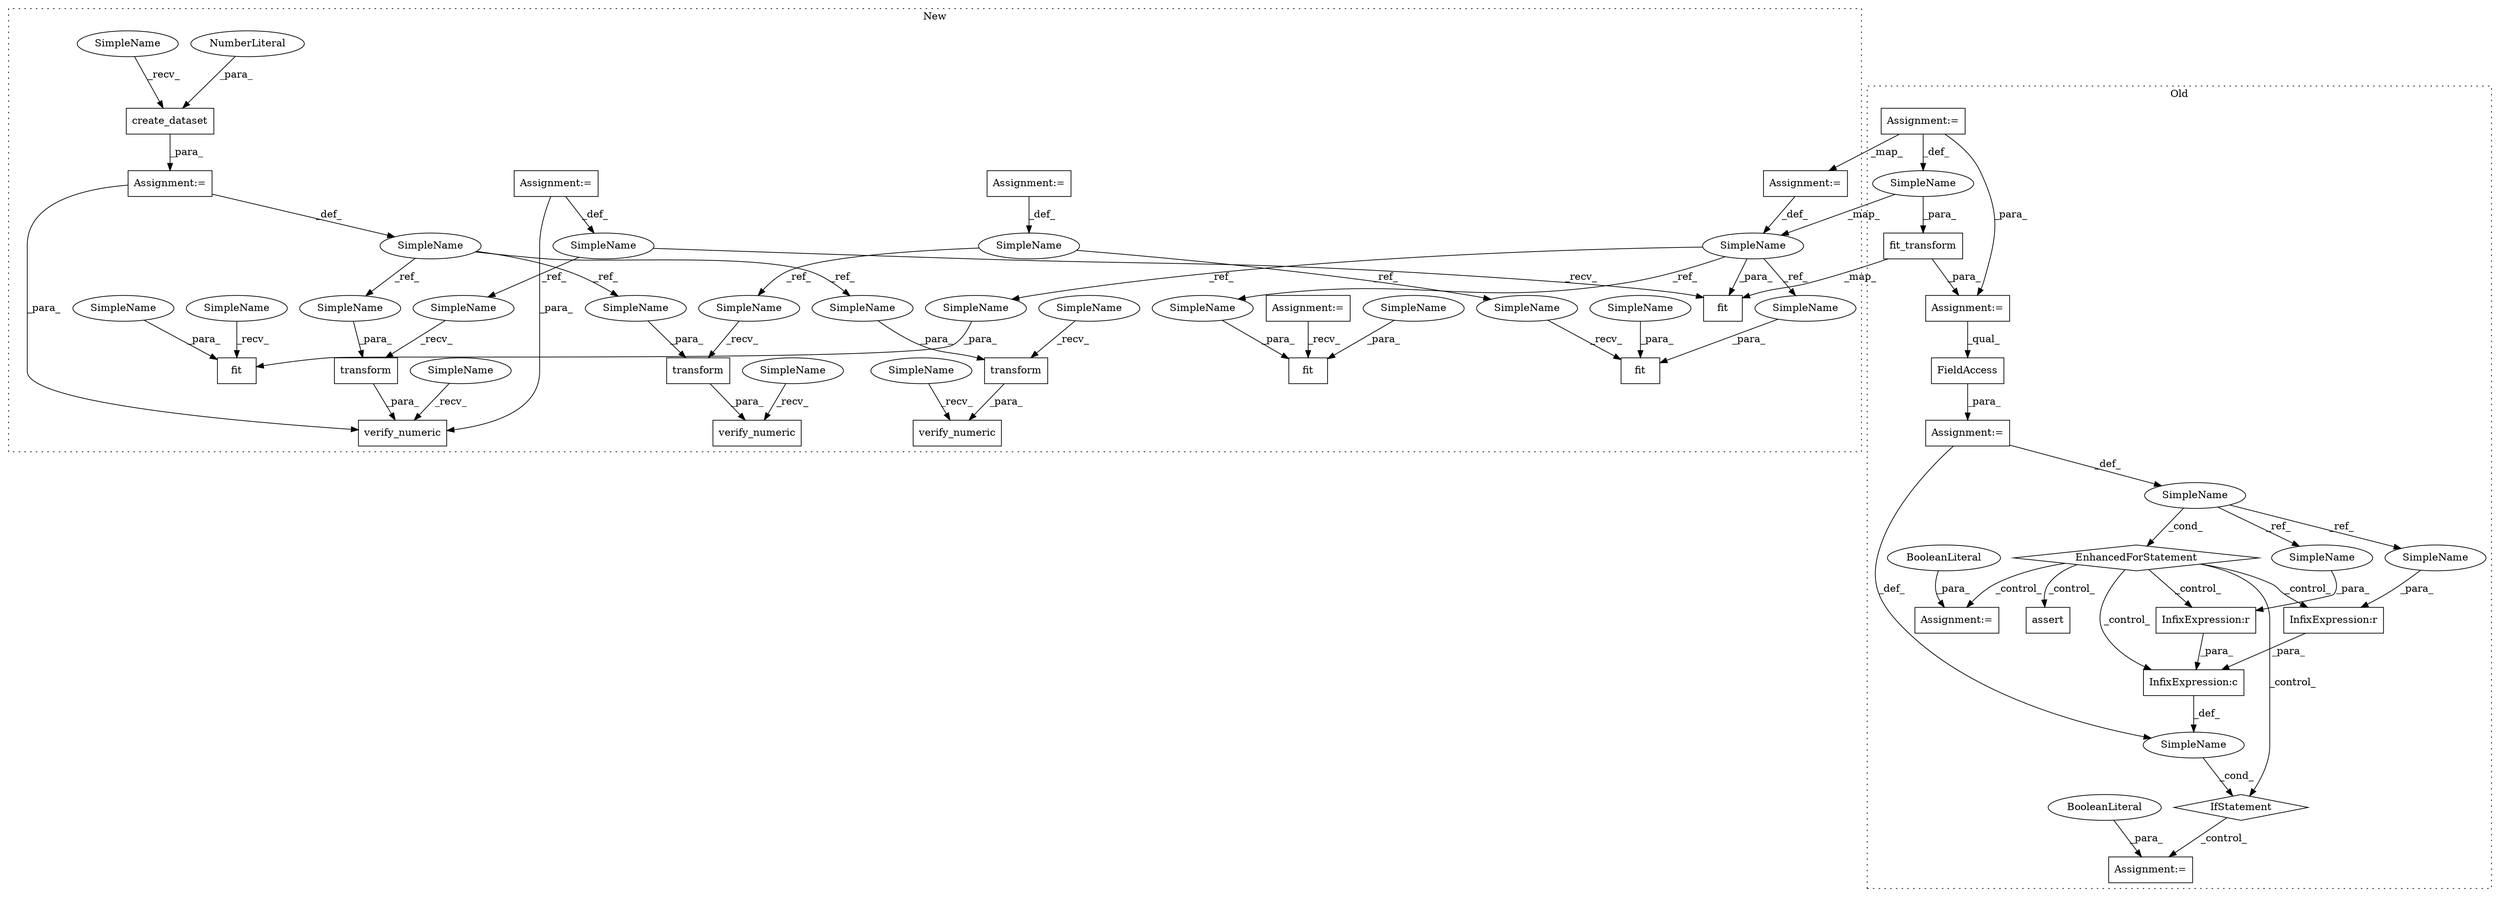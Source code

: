 digraph G {
subgraph cluster0 {
1 [label="assert" a="32" s="4532,4550" l="11,1" shape="box"];
4 [label="SimpleName" a="42" s="4406" l="2" shape="ellipse"];
5 [label="InfixExpression:c" a="27" s="4470" l="4" shape="box"];
8 [label="EnhancedForStatement" a="70" s="4349,4424" l="53,2" shape="diamond"];
9 [label="InfixExpression:r" a="27" s="4477" l="4" shape="box"];
16 [label="fit_transform" a="32" s="4322,4342" l="14,1" shape="box"];
19 [label="SimpleName" a="42" s="4278" l="1" shape="ellipse"];
20 [label="Assignment:=" a="7" s="4279" l="1" shape="box"];
26 [label="InfixExpression:r" a="27" s="4462" l="4" shape="box"];
27 [label="FieldAccess" a="22" s="4411" l="13" shape="box"];
28 [label="IfStatement" a="25" s="4455,4487" l="4,2" shape="diamond"];
29 [label="SimpleName" a="42" s="" l="" shape="ellipse"];
30 [label="Assignment:=" a="7" s="4506" l="1" shape="box"];
31 [label="BooleanLiteral" a="9" s="4507" l="4" shape="ellipse"];
34 [label="Assignment:=" a="7" s="4349,4424" l="53,2" shape="box"];
37 [label="Assignment:=" a="7" s="4441" l="1" shape="box"];
38 [label="BooleanLiteral" a="9" s="4442" l="5" shape="ellipse"];
39 [label="Assignment:=" a="7" s="4317" l="1" shape="box"];
46 [label="SimpleName" a="42" s="4475" l="2" shape="ellipse"];
47 [label="SimpleName" a="42" s="4460" l="2" shape="ellipse"];
label = "Old";
style="dotted";
}
subgraph cluster1 {
2 [label="verify_numeric" a="32" s="5986,6019" l="15,1" shape="box"];
3 [label="create_dataset" a="32" s="5782,5800" l="15,1" shape="box"];
6 [label="NumberLiteral" a="34" s="5797" l="3" shape="ellipse"];
7 [label="verify_numeric" a="32" s="5879,5912" l="15,1" shape="box"];
10 [label="transform" a="32" s="6117,6130" l="10,1" shape="box"];
11 [label="verify_numeric" a="32" s="6098,6131" l="15,1" shape="box"];
12 [label="SimpleName" a="42" s="5773" l="3" shape="ellipse"];
13 [label="transform" a="32" s="5898,5911" l="10,1" shape="box"];
14 [label="SimpleName" a="42" s="6026" l="3" shape="ellipse"];
15 [label="fit" a="32" s="6076,6086" l="4,1" shape="box"];
17 [label="fit" a="32" s="5857,5867" l="4,1" shape="box"];
18 [label="SimpleName" a="42" s="5740" l="1" shape="ellipse"];
21 [label="Assignment:=" a="7" s="5741" l="1" shape="box"];
22 [label="fit" a="32" s="5964,5974" l="4,1" shape="box"];
23 [label="SimpleName" a="42" s="5919" l="3" shape="ellipse"];
24 [label="transform" a="32" s="6005,6018" l="10,1" shape="box"];
25 [label="fit" a="32" s="6189,6199" l="4,1" shape="box"];
32 [label="Assignment:=" a="7" s="5776" l="1" shape="box"];
33 [label="Assignment:=" a="7" s="5922" l="1" shape="box"];
35 [label="Assignment:=" a="7" s="6029" l="1" shape="box"];
36 [label="Assignment:=" a="7" s="6141" l="1" shape="box"];
40 [label="SimpleName" a="42" s="6193" l="1" shape="ellipse"];
41 [label="SimpleName" a="42" s="5968" l="1" shape="ellipse"];
42 [label="SimpleName" a="42" s="5861" l="1" shape="ellipse"];
43 [label="SimpleName" a="42" s="5908" l="3" shape="ellipse"];
44 [label="SimpleName" a="42" s="6127" l="3" shape="ellipse"];
45 [label="SimpleName" a="42" s="6015" l="3" shape="ellipse"];
48 [label="SimpleName" a="42" s="5777" l="4" shape="ellipse"];
49 [label="SimpleName" a="42" s="5874" l="4" shape="ellipse"];
50 [label="SimpleName" a="42" s="5981" l="4" shape="ellipse"];
51 [label="SimpleName" a="42" s="6093" l="4" shape="ellipse"];
52 [label="SimpleName" a="42" s="5960" l="3" shape="ellipse"];
53 [label="SimpleName" a="42" s="6001" l="3" shape="ellipse"];
54 [label="SimpleName" a="42" s="6113" l="3" shape="ellipse"];
55 [label="SimpleName" a="42" s="5894" l="3" shape="ellipse"];
56 [label="SimpleName" a="42" s="5853" l="3" shape="ellipse"];
57 [label="SimpleName" a="42" s="6195" l="4" shape="ellipse"];
58 [label="SimpleName" a="42" s="5970" l="4" shape="ellipse"];
59 [label="SimpleName" a="42" s="5863" l="4" shape="ellipse"];
label = "New";
style="dotted";
}
3 -> 32 [label="_para_"];
4 -> 47 [label="_ref_"];
4 -> 8 [label="_cond_"];
4 -> 46 [label="_ref_"];
5 -> 29 [label="_def_"];
6 -> 3 [label="_para_"];
8 -> 5 [label="_control_"];
8 -> 28 [label="_control_"];
8 -> 9 [label="_control_"];
8 -> 37 [label="_control_"];
8 -> 26 [label="_control_"];
8 -> 1 [label="_control_"];
9 -> 5 [label="_para_"];
10 -> 11 [label="_para_"];
12 -> 44 [label="_ref_"];
12 -> 45 [label="_ref_"];
12 -> 43 [label="_ref_"];
13 -> 7 [label="_para_"];
14 -> 15 [label="_recv_"];
14 -> 54 [label="_ref_"];
16 -> 15 [label="_map_"];
16 -> 39 [label="_para_"];
18 -> 15 [label="_para_"];
18 -> 40 [label="_ref_"];
18 -> 41 [label="_ref_"];
18 -> 42 [label="_ref_"];
19 -> 16 [label="_para_"];
19 -> 18 [label="_map_"];
20 -> 39 [label="_para_"];
20 -> 21 [label="_map_"];
20 -> 19 [label="_def_"];
21 -> 18 [label="_def_"];
23 -> 52 [label="_ref_"];
23 -> 53 [label="_ref_"];
24 -> 2 [label="_para_"];
26 -> 5 [label="_para_"];
27 -> 34 [label="_para_"];
28 -> 30 [label="_control_"];
29 -> 28 [label="_cond_"];
31 -> 30 [label="_para_"];
32 -> 11 [label="_para_"];
32 -> 12 [label="_def_"];
33 -> 23 [label="_def_"];
34 -> 29 [label="_def_"];
34 -> 4 [label="_def_"];
35 -> 11 [label="_para_"];
35 -> 14 [label="_def_"];
36 -> 25 [label="_recv_"];
38 -> 37 [label="_para_"];
39 -> 27 [label="_qual_"];
40 -> 25 [label="_para_"];
41 -> 22 [label="_para_"];
42 -> 17 [label="_para_"];
43 -> 13 [label="_para_"];
44 -> 10 [label="_para_"];
45 -> 24 [label="_para_"];
46 -> 9 [label="_para_"];
47 -> 26 [label="_para_"];
48 -> 3 [label="_recv_"];
49 -> 7 [label="_recv_"];
50 -> 2 [label="_recv_"];
51 -> 11 [label="_recv_"];
52 -> 22 [label="_recv_"];
53 -> 24 [label="_recv_"];
54 -> 10 [label="_recv_"];
55 -> 13 [label="_recv_"];
56 -> 17 [label="_recv_"];
57 -> 25 [label="_para_"];
58 -> 22 [label="_para_"];
59 -> 17 [label="_para_"];
}